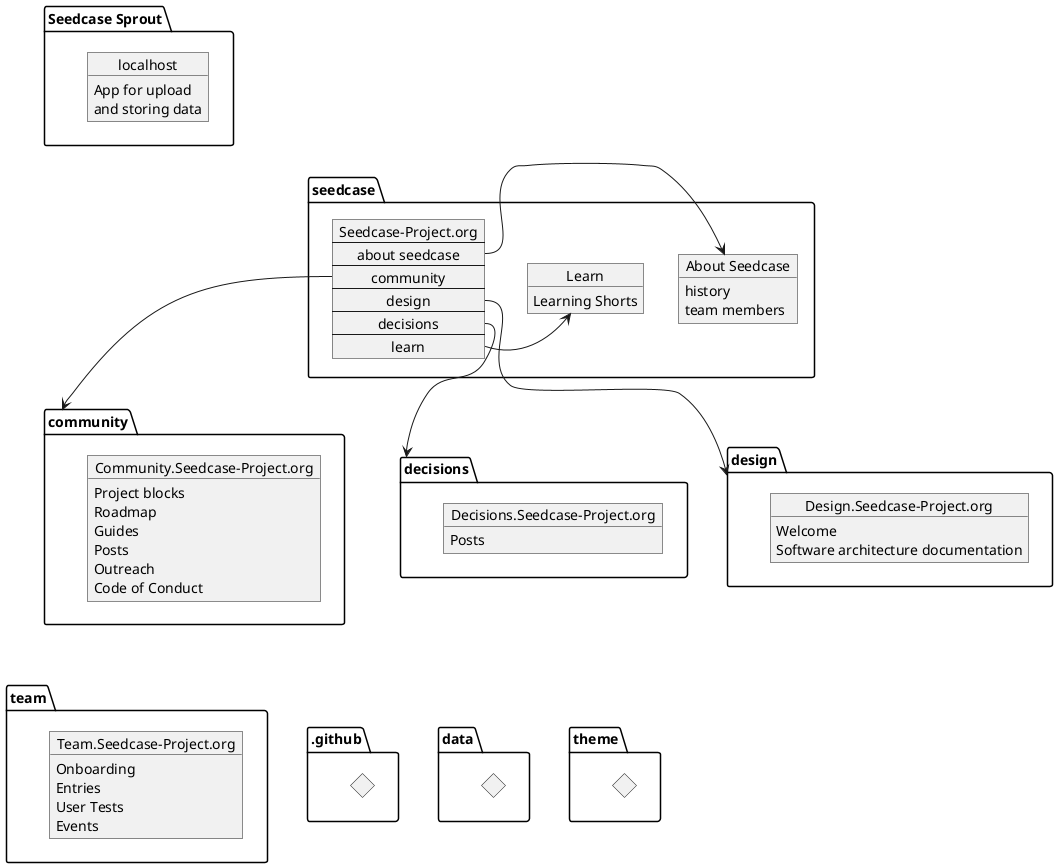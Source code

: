 @startuml Repos-Sites

  package .github as GIT {
      diamond dia1
  }

  package data as DAT {
      diamond dia2
  }

  package theme as THE {
      diamond dia3
  }

  package community as COM {
      object "Community.Seedcase-Project.org" as CSP {
        Project blocks
        Roadmap
        Guides
        Posts
        Outreach
        Code of Conduct
      }
  }

  package decisions as DEC {
      object "Decisions.Seedcase-Project.org" as DeCP {
        Posts
      }
  }

  package design as DES {
      object "Design.Seedcase-Project.org" as DeSP {
        Welcome
        Software architecture documentation
      }
  }

  package team as TEA {
      object "Team.Seedcase-Project.org" as TSP {
        Onboarding
        Entries
        User Tests
        Events
      }
  }

  package "Seedcase Sprout" as SPROUT {
      object "localhost" as SSP {
        App for upload
        and storing data 
      }
  }

  package seedcase {
      object "About Seedcase" as ABOUT {
        history
        team members 
      }

      object "Learn" as LEA {
        Learning Shorts
      }

      map "Seedcase-Project.org" as SP {
        about seedcase *-> ABOUT
        community *--> COM
        design *--> DES
        decisions *--> DEC
        learn *-> LEA
      }
  }  

COM -[hidden]--> TEA
DEC -[hidden]--> GIT
DEC -[hidden]--> DAT
DEC -[hidden]--> THE
SPROUT -[hidden]--> COM 

@enduml
